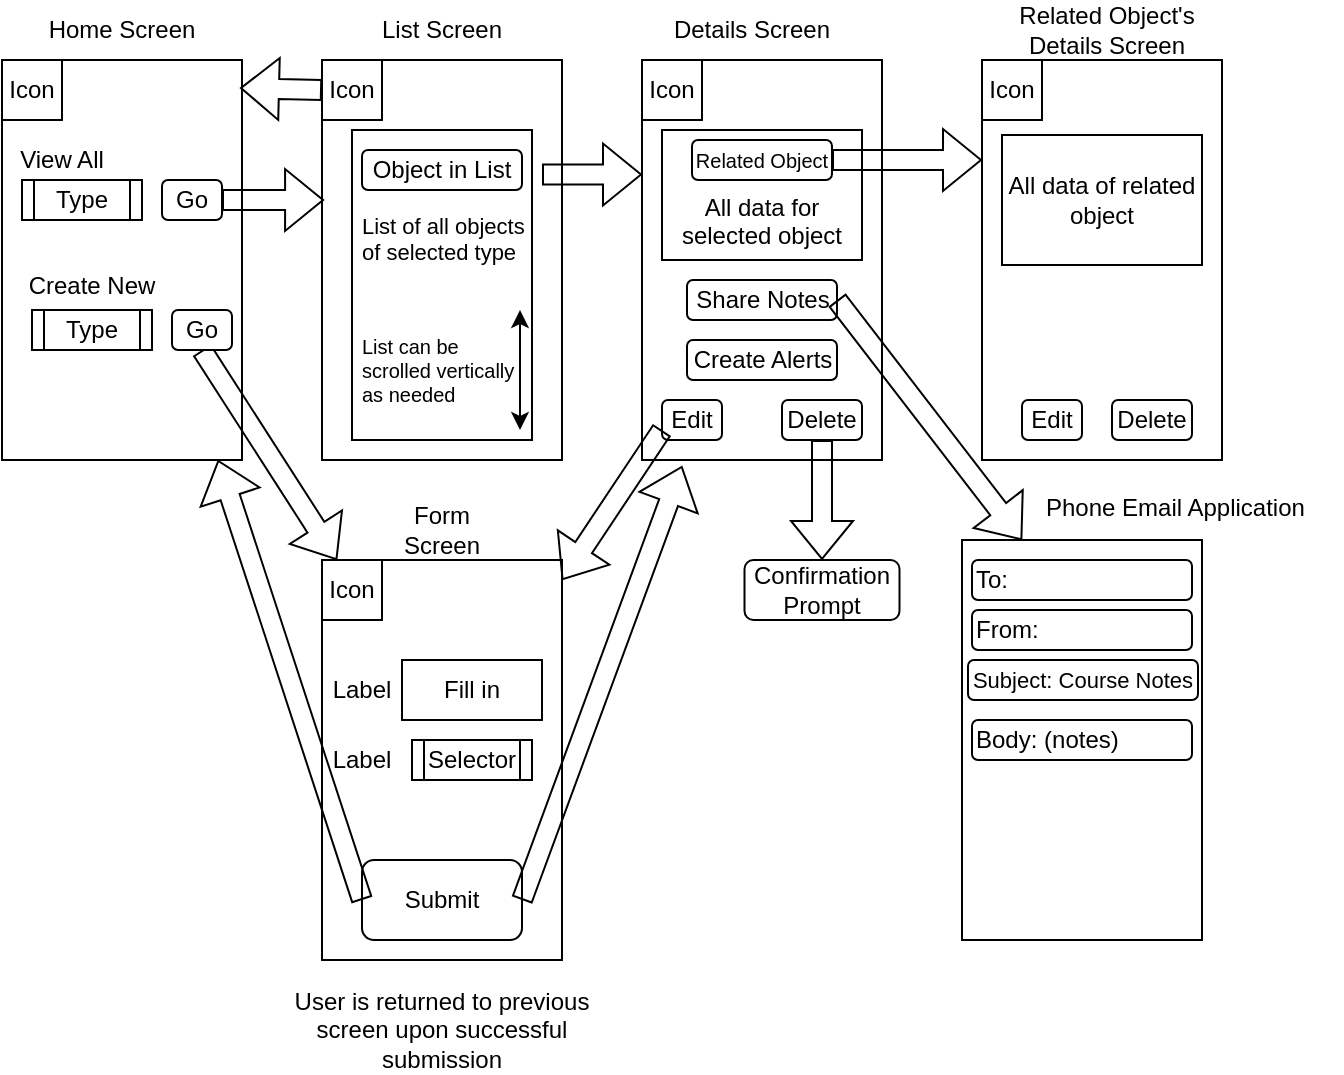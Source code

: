 <mxfile version="26.2.4">
  <diagram name="Page-1" id="YLNgQcr9oqkXiV2DcZM3">
    <mxGraphModel dx="1428" dy="751" grid="1" gridSize="10" guides="1" tooltips="1" connect="1" arrows="1" fold="1" page="1" pageScale="1" pageWidth="850" pageHeight="1100" math="0" shadow="0">
      <root>
        <mxCell id="0" />
        <mxCell id="1" parent="0" />
        <mxCell id="3wHKJoyNjRvBRqvNKdyH-1" value="" style="rounded=0;whiteSpace=wrap;html=1;" parent="1" vertex="1">
          <mxGeometry x="80" y="40" width="120" height="200" as="geometry" />
        </mxCell>
        <mxCell id="3wHKJoyNjRvBRqvNKdyH-2" value="Home Screen" style="text;html=1;align=center;verticalAlign=middle;whiteSpace=wrap;rounded=0;" parent="1" vertex="1">
          <mxGeometry x="100" y="10" width="80" height="30" as="geometry" />
        </mxCell>
        <mxCell id="3wHKJoyNjRvBRqvNKdyH-3" value="" style="rounded=0;whiteSpace=wrap;html=1;" parent="1" vertex="1">
          <mxGeometry x="240" y="40" width="120" height="200" as="geometry" />
        </mxCell>
        <mxCell id="3wHKJoyNjRvBRqvNKdyH-30" value="" style="rounded=0;whiteSpace=wrap;html=1;" parent="1" vertex="1">
          <mxGeometry x="255" y="75" width="90" height="155" as="geometry" />
        </mxCell>
        <mxCell id="3wHKJoyNjRvBRqvNKdyH-4" value="" style="shape=flexArrow;endArrow=classic;html=1;rounded=0;entryX=0.017;entryY=0.35;entryDx=0;entryDy=0;exitX=1;exitY=0.5;exitDx=0;exitDy=0;entryPerimeter=0;" parent="1" edge="1" source="3wHKJoyNjRvBRqvNKdyH-29">
          <mxGeometry width="50" height="50" relative="1" as="geometry">
            <mxPoint x="189" y="110" as="sourcePoint" />
            <mxPoint x="241.04" y="110" as="targetPoint" />
          </mxGeometry>
        </mxCell>
        <mxCell id="3wHKJoyNjRvBRqvNKdyH-5" value="List Screen" style="text;html=1;align=center;verticalAlign=middle;whiteSpace=wrap;rounded=0;" parent="1" vertex="1">
          <mxGeometry x="265" y="10" width="70" height="30" as="geometry" />
        </mxCell>
        <mxCell id="3wHKJoyNjRvBRqvNKdyH-11" value="" style="rounded=0;whiteSpace=wrap;html=1;" parent="1" vertex="1">
          <mxGeometry x="240" y="290" width="120" height="200" as="geometry" />
        </mxCell>
        <mxCell id="3wHKJoyNjRvBRqvNKdyH-12" value="" style="shape=flexArrow;endArrow=classic;html=1;rounded=0;entryX=0.25;entryY=0;entryDx=0;entryDy=0;exitX=0.5;exitY=1;exitDx=0;exitDy=0;" parent="1" edge="1" target="vMSaI6ILG6hPNf-TvU-M-15" source="vMSaI6ILG6hPNf-TvU-M-44">
          <mxGeometry width="50" height="50" relative="1" as="geometry">
            <mxPoint x="202" y="400" as="sourcePoint" />
            <mxPoint x="239.96" y="400" as="targetPoint" />
          </mxGeometry>
        </mxCell>
        <mxCell id="3wHKJoyNjRvBRqvNKdyH-13" value="Form Screen" style="text;html=1;align=center;verticalAlign=middle;whiteSpace=wrap;rounded=0;" parent="1" vertex="1">
          <mxGeometry x="270" y="260" width="60" height="30" as="geometry" />
        </mxCell>
        <mxCell id="3wHKJoyNjRvBRqvNKdyH-16" value="Fill in" style="rounded=0;whiteSpace=wrap;html=1;" parent="1" vertex="1">
          <mxGeometry x="280" y="340" width="70" height="30" as="geometry" />
        </mxCell>
        <mxCell id="3wHKJoyNjRvBRqvNKdyH-17" value="Label" style="text;html=1;align=center;verticalAlign=middle;whiteSpace=wrap;rounded=0;" parent="1" vertex="1">
          <mxGeometry x="230" y="340" width="60" height="30" as="geometry" />
        </mxCell>
        <mxCell id="3wHKJoyNjRvBRqvNKdyH-19" value="Submit" style="rounded=1;whiteSpace=wrap;html=1;" parent="1" vertex="1">
          <mxGeometry x="260" y="440" width="80" height="40" as="geometry" />
        </mxCell>
        <mxCell id="3wHKJoyNjRvBRqvNKdyH-24" value="Label" style="text;html=1;align=center;verticalAlign=middle;whiteSpace=wrap;rounded=0;" parent="1" vertex="1">
          <mxGeometry x="230" y="375" width="60" height="30" as="geometry" />
        </mxCell>
        <mxCell id="3wHKJoyNjRvBRqvNKdyH-26" value="Selector" style="shape=process;whiteSpace=wrap;html=1;backgroundOutline=1;" parent="1" vertex="1">
          <mxGeometry x="285" y="380" width="60" height="20" as="geometry" />
        </mxCell>
        <mxCell id="3wHKJoyNjRvBRqvNKdyH-27" value="View All" style="text;html=1;align=center;verticalAlign=middle;whiteSpace=wrap;rounded=0;" parent="1" vertex="1">
          <mxGeometry x="80" y="75" width="60" height="30" as="geometry" />
        </mxCell>
        <mxCell id="3wHKJoyNjRvBRqvNKdyH-28" value="Type" style="shape=process;whiteSpace=wrap;html=1;backgroundOutline=1;" parent="1" vertex="1">
          <mxGeometry x="90" y="100" width="60" height="20" as="geometry" />
        </mxCell>
        <mxCell id="3wHKJoyNjRvBRqvNKdyH-29" value="Go" style="rounded=1;whiteSpace=wrap;html=1;" parent="1" vertex="1">
          <mxGeometry x="160" y="100" width="30" height="20" as="geometry" />
        </mxCell>
        <mxCell id="3wHKJoyNjRvBRqvNKdyH-32" value="" style="shape=flexArrow;endArrow=classic;html=1;rounded=0;entryX=0;entryY=0.25;entryDx=0;entryDy=0;" parent="1" edge="1">
          <mxGeometry width="50" height="50" relative="1" as="geometry">
            <mxPoint x="350" y="97.25" as="sourcePoint" />
            <mxPoint x="400" y="97.25" as="targetPoint" />
          </mxGeometry>
        </mxCell>
        <mxCell id="3wHKJoyNjRvBRqvNKdyH-33" style="edgeStyle=orthogonalEdgeStyle;rounded=0;orthogonalLoop=1;jettySize=auto;html=1;exitX=0.5;exitY=1;exitDx=0;exitDy=0;" parent="1" source="3wHKJoyNjRvBRqvNKdyH-30" target="3wHKJoyNjRvBRqvNKdyH-30" edge="1">
          <mxGeometry relative="1" as="geometry" />
        </mxCell>
        <mxCell id="3wHKJoyNjRvBRqvNKdyH-35" value="" style="rounded=0;whiteSpace=wrap;html=1;" parent="1" vertex="1">
          <mxGeometry x="400" y="40" width="120" height="200" as="geometry" />
        </mxCell>
        <mxCell id="3wHKJoyNjRvBRqvNKdyH-36" value="Details Screen" style="text;html=1;align=center;verticalAlign=middle;whiteSpace=wrap;rounded=0;" parent="1" vertex="1">
          <mxGeometry x="410" y="10" width="90" height="30" as="geometry" />
        </mxCell>
        <mxCell id="3wHKJoyNjRvBRqvNKdyH-38" value="Create Alerts" style="rounded=1;whiteSpace=wrap;html=1;" parent="1" vertex="1">
          <mxGeometry x="422.5" y="180" width="75" height="20" as="geometry" />
        </mxCell>
        <mxCell id="3wHKJoyNjRvBRqvNKdyH-41" value="Edit" style="rounded=1;whiteSpace=wrap;html=1;" parent="1" vertex="1">
          <mxGeometry x="410" y="210" width="30" height="20" as="geometry" />
        </mxCell>
        <mxCell id="3wHKJoyNjRvBRqvNKdyH-42" value="" style="shape=flexArrow;endArrow=classic;html=1;rounded=0;exitX=0;exitY=0.75;exitDx=0;exitDy=0;" parent="1" source="3wHKJoyNjRvBRqvNKdyH-41" target="3wHKJoyNjRvBRqvNKdyH-11" edge="1">
          <mxGeometry width="50" height="50" relative="1" as="geometry">
            <mxPoint x="372.04" y="260" as="sourcePoint" />
            <mxPoint x="410.0" y="260" as="targetPoint" />
          </mxGeometry>
        </mxCell>
        <mxCell id="3wHKJoyNjRvBRqvNKdyH-43" value="Delete" style="rounded=1;whiteSpace=wrap;html=1;" parent="1" vertex="1">
          <mxGeometry x="470" y="210" width="40" height="20" as="geometry" />
        </mxCell>
        <mxCell id="3wHKJoyNjRvBRqvNKdyH-45" value="" style="rounded=0;whiteSpace=wrap;html=1;" parent="1" vertex="1">
          <mxGeometry x="410" y="75" width="100" height="65" as="geometry" />
        </mxCell>
        <mxCell id="3wHKJoyNjRvBRqvNKdyH-48" value="Share Notes" style="rounded=1;whiteSpace=wrap;html=1;" parent="1" vertex="1">
          <mxGeometry x="422.5" y="150" width="75" height="20" as="geometry" />
        </mxCell>
        <mxCell id="3wHKJoyNjRvBRqvNKdyH-50" value="" style="rounded=0;whiteSpace=wrap;html=1;" parent="1" vertex="1">
          <mxGeometry x="560" y="280" width="120" height="200" as="geometry" />
        </mxCell>
        <mxCell id="3wHKJoyNjRvBRqvNKdyH-51" value="" style="shape=flexArrow;endArrow=classic;html=1;rounded=0;exitX=1;exitY=0.5;exitDx=0;exitDy=0;entryX=0.25;entryY=0;entryDx=0;entryDy=0;" parent="1" source="3wHKJoyNjRvBRqvNKdyH-48" target="3wHKJoyNjRvBRqvNKdyH-50" edge="1">
          <mxGeometry width="50" height="50" relative="1" as="geometry">
            <mxPoint x="489.995" y="133" as="sourcePoint" />
            <mxPoint x="571.43" y="55" as="targetPoint" />
          </mxGeometry>
        </mxCell>
        <mxCell id="3wHKJoyNjRvBRqvNKdyH-55" value="" style="shape=flexArrow;endArrow=classic;html=1;rounded=0;exitX=0;exitY=0.5;exitDx=0;exitDy=0;" parent="1" source="vMSaI6ILG6hPNf-TvU-M-18" edge="1">
          <mxGeometry width="50" height="50" relative="1" as="geometry">
            <mxPoint x="243" y="55" as="sourcePoint" />
            <mxPoint x="199" y="54" as="targetPoint" />
          </mxGeometry>
        </mxCell>
        <mxCell id="vMSaI6ILG6hPNf-TvU-M-4" value="Object in List" style="rounded=1;whiteSpace=wrap;html=1;" vertex="1" parent="1">
          <mxGeometry x="260" y="85" width="80" height="20" as="geometry" />
        </mxCell>
        <mxCell id="vMSaI6ILG6hPNf-TvU-M-5" value="To:" style="rounded=1;whiteSpace=wrap;html=1;align=left;" vertex="1" parent="1">
          <mxGeometry x="565" y="290" width="110" height="20" as="geometry" />
        </mxCell>
        <mxCell id="vMSaI6ILG6hPNf-TvU-M-6" value="From:" style="rounded=1;whiteSpace=wrap;html=1;align=left;" vertex="1" parent="1">
          <mxGeometry x="565" y="315" width="110" height="20" as="geometry" />
        </mxCell>
        <mxCell id="vMSaI6ILG6hPNf-TvU-M-7" value="Phone Email Application" style="text;whiteSpace=wrap;" vertex="1" parent="1">
          <mxGeometry x="600" y="250" width="150" height="20" as="geometry" />
        </mxCell>
        <mxCell id="vMSaI6ILG6hPNf-TvU-M-8" value="&lt;font style=&quot;font-size: 11px;&quot;&gt;Subject: Course Notes&lt;/font&gt;" style="rounded=1;whiteSpace=wrap;html=1;" vertex="1" parent="1">
          <mxGeometry x="563" y="340" width="115" height="20" as="geometry" />
        </mxCell>
        <mxCell id="vMSaI6ILG6hPNf-TvU-M-10" value="Body: (notes)" style="rounded=1;whiteSpace=wrap;html=1;align=left;" vertex="1" parent="1">
          <mxGeometry x="565" y="370" width="110" height="20" as="geometry" />
        </mxCell>
        <mxCell id="vMSaI6ILG6hPNf-TvU-M-13" value="" style="shape=flexArrow;endArrow=classic;html=1;rounded=0;exitX=0;exitY=0.5;exitDx=0;exitDy=0;entryX=0.9;entryY=1;entryDx=0;entryDy=0;entryPerimeter=0;" edge="1" parent="1" source="3wHKJoyNjRvBRqvNKdyH-19" target="3wHKJoyNjRvBRqvNKdyH-1">
          <mxGeometry width="50" height="50" relative="1" as="geometry">
            <mxPoint x="250" y="460" as="sourcePoint" />
            <mxPoint x="202.04" y="459" as="targetPoint" />
          </mxGeometry>
        </mxCell>
        <mxCell id="vMSaI6ILG6hPNf-TvU-M-14" value="" style="shape=flexArrow;endArrow=classic;html=1;rounded=0;exitX=1;exitY=0.5;exitDx=0;exitDy=0;entryX=0.167;entryY=1.015;entryDx=0;entryDy=0;entryPerimeter=0;" edge="1" parent="1" source="3wHKJoyNjRvBRqvNKdyH-19" target="3wHKJoyNjRvBRqvNKdyH-35">
          <mxGeometry width="50" height="50" relative="1" as="geometry">
            <mxPoint x="430" y="365" as="sourcePoint" />
            <mxPoint x="380" y="440" as="targetPoint" />
          </mxGeometry>
        </mxCell>
        <mxCell id="vMSaI6ILG6hPNf-TvU-M-15" value="Icon" style="whiteSpace=wrap;html=1;aspect=fixed;" vertex="1" parent="1">
          <mxGeometry x="240" y="290" width="30" height="30" as="geometry" />
        </mxCell>
        <mxCell id="vMSaI6ILG6hPNf-TvU-M-17" value="Icon" style="whiteSpace=wrap;html=1;aspect=fixed;" vertex="1" parent="1">
          <mxGeometry x="80" y="40" width="30" height="30" as="geometry" />
        </mxCell>
        <mxCell id="vMSaI6ILG6hPNf-TvU-M-18" value="Icon" style="whiteSpace=wrap;html=1;aspect=fixed;" vertex="1" parent="1">
          <mxGeometry x="240" y="40" width="30" height="30" as="geometry" />
        </mxCell>
        <mxCell id="vMSaI6ILG6hPNf-TvU-M-19" value="Icon" style="whiteSpace=wrap;html=1;aspect=fixed;" vertex="1" parent="1">
          <mxGeometry x="400" y="40" width="30" height="30" as="geometry" />
        </mxCell>
        <mxCell id="vMSaI6ILG6hPNf-TvU-M-25" value="List can be scrolled vertically as needed" style="rounded=0;whiteSpace=wrap;strokeColor=none;fontSize=10;fillColor=none;align=left;" vertex="1" parent="1">
          <mxGeometry x="257.5" y="170" width="85" height="50" as="geometry" />
        </mxCell>
        <mxCell id="vMSaI6ILG6hPNf-TvU-M-26" value="List of all objects of selected type" style="text;whiteSpace=wrap;fontSize=11;" vertex="1" parent="1">
          <mxGeometry x="257.5" y="110" width="85" height="40" as="geometry" />
        </mxCell>
        <mxCell id="vMSaI6ILG6hPNf-TvU-M-27" value="" style="endArrow=classic;startArrow=classic;html=1;rounded=0;" edge="1" parent="1">
          <mxGeometry width="50" height="50" relative="1" as="geometry">
            <mxPoint x="339" y="225" as="sourcePoint" />
            <mxPoint x="339" y="165" as="targetPoint" />
          </mxGeometry>
        </mxCell>
        <mxCell id="vMSaI6ILG6hPNf-TvU-M-29" value="" style="shape=flexArrow;endArrow=classic;html=1;rounded=0;entryX=0;entryY=0.25;entryDx=0;entryDy=0;exitX=1;exitY=0.5;exitDx=0;exitDy=0;" edge="1" parent="1" source="vMSaI6ILG6hPNf-TvU-M-37" target="vMSaI6ILG6hPNf-TvU-M-30">
          <mxGeometry width="50" height="50" relative="1" as="geometry">
            <mxPoint x="525" y="90" as="sourcePoint" />
            <mxPoint x="565" y="85" as="targetPoint" />
          </mxGeometry>
        </mxCell>
        <mxCell id="vMSaI6ILG6hPNf-TvU-M-30" value="" style="rounded=0;whiteSpace=wrap;html=1;" vertex="1" parent="1">
          <mxGeometry x="570" y="40" width="120" height="200" as="geometry" />
        </mxCell>
        <mxCell id="vMSaI6ILG6hPNf-TvU-M-31" value="Related Object&#39;s Details Screen" style="text;html=1;align=center;verticalAlign=middle;whiteSpace=wrap;rounded=0;" vertex="1" parent="1">
          <mxGeometry x="585" y="10" width="95" height="30" as="geometry" />
        </mxCell>
        <mxCell id="vMSaI6ILG6hPNf-TvU-M-32" value="Icon" style="whiteSpace=wrap;html=1;aspect=fixed;" vertex="1" parent="1">
          <mxGeometry x="570" y="40" width="30" height="30" as="geometry" />
        </mxCell>
        <mxCell id="vMSaI6ILG6hPNf-TvU-M-33" value="All data of related object" style="rounded=0;whiteSpace=wrap;html=1;" vertex="1" parent="1">
          <mxGeometry x="580" y="77.5" width="100" height="65" as="geometry" />
        </mxCell>
        <mxCell id="vMSaI6ILG6hPNf-TvU-M-35" value="" style="shape=flexArrow;endArrow=classic;html=1;rounded=0;exitX=0.5;exitY=1;exitDx=0;exitDy=0;" edge="1" parent="1" source="3wHKJoyNjRvBRqvNKdyH-43">
          <mxGeometry width="50" height="50" relative="1" as="geometry">
            <mxPoint x="450" y="350" as="sourcePoint" />
            <mxPoint x="490" y="290" as="targetPoint" />
          </mxGeometry>
        </mxCell>
        <mxCell id="vMSaI6ILG6hPNf-TvU-M-36" value="Confirmation Prompt" style="rounded=1;whiteSpace=wrap;html=1;" vertex="1" parent="1">
          <mxGeometry x="451.25" y="290" width="77.5" height="30" as="geometry" />
        </mxCell>
        <mxCell id="vMSaI6ILG6hPNf-TvU-M-37" value="&lt;font style=&quot;font-size: 10px;&quot;&gt;Related Object&lt;/font&gt;" style="rounded=1;whiteSpace=wrap;html=1;" vertex="1" parent="1">
          <mxGeometry x="425" y="80" width="70" height="20" as="geometry" />
        </mxCell>
        <mxCell id="vMSaI6ILG6hPNf-TvU-M-38" value="All data for selected object" style="text;whiteSpace=wrap;align=center;" vertex="1" parent="1">
          <mxGeometry x="415" y="100" width="90" height="40" as="geometry" />
        </mxCell>
        <mxCell id="vMSaI6ILG6hPNf-TvU-M-39" value="Edit" style="rounded=1;whiteSpace=wrap;html=1;" vertex="1" parent="1">
          <mxGeometry x="590" y="210" width="30" height="20" as="geometry" />
        </mxCell>
        <mxCell id="vMSaI6ILG6hPNf-TvU-M-40" value="Delete" style="rounded=1;whiteSpace=wrap;html=1;" vertex="1" parent="1">
          <mxGeometry x="635" y="210" width="40" height="20" as="geometry" />
        </mxCell>
        <mxCell id="vMSaI6ILG6hPNf-TvU-M-43" value="Create New" style="text;html=1;align=center;verticalAlign=middle;whiteSpace=wrap;rounded=0;" vertex="1" parent="1">
          <mxGeometry x="85" y="140" width="80" height="25" as="geometry" />
        </mxCell>
        <mxCell id="vMSaI6ILG6hPNf-TvU-M-44" value="Go" style="rounded=1;whiteSpace=wrap;html=1;" vertex="1" parent="1">
          <mxGeometry x="165" y="165" width="30" height="20" as="geometry" />
        </mxCell>
        <mxCell id="vMSaI6ILG6hPNf-TvU-M-45" value="Type" style="shape=process;whiteSpace=wrap;html=1;backgroundOutline=1;" vertex="1" parent="1">
          <mxGeometry x="95" y="165" width="60" height="20" as="geometry" />
        </mxCell>
        <mxCell id="vMSaI6ILG6hPNf-TvU-M-47" value="User is returned to previous screen upon successful submission" style="text;html=1;align=center;verticalAlign=middle;whiteSpace=wrap;rounded=0;" vertex="1" parent="1">
          <mxGeometry x="225" y="510" width="150" height="30" as="geometry" />
        </mxCell>
      </root>
    </mxGraphModel>
  </diagram>
</mxfile>
